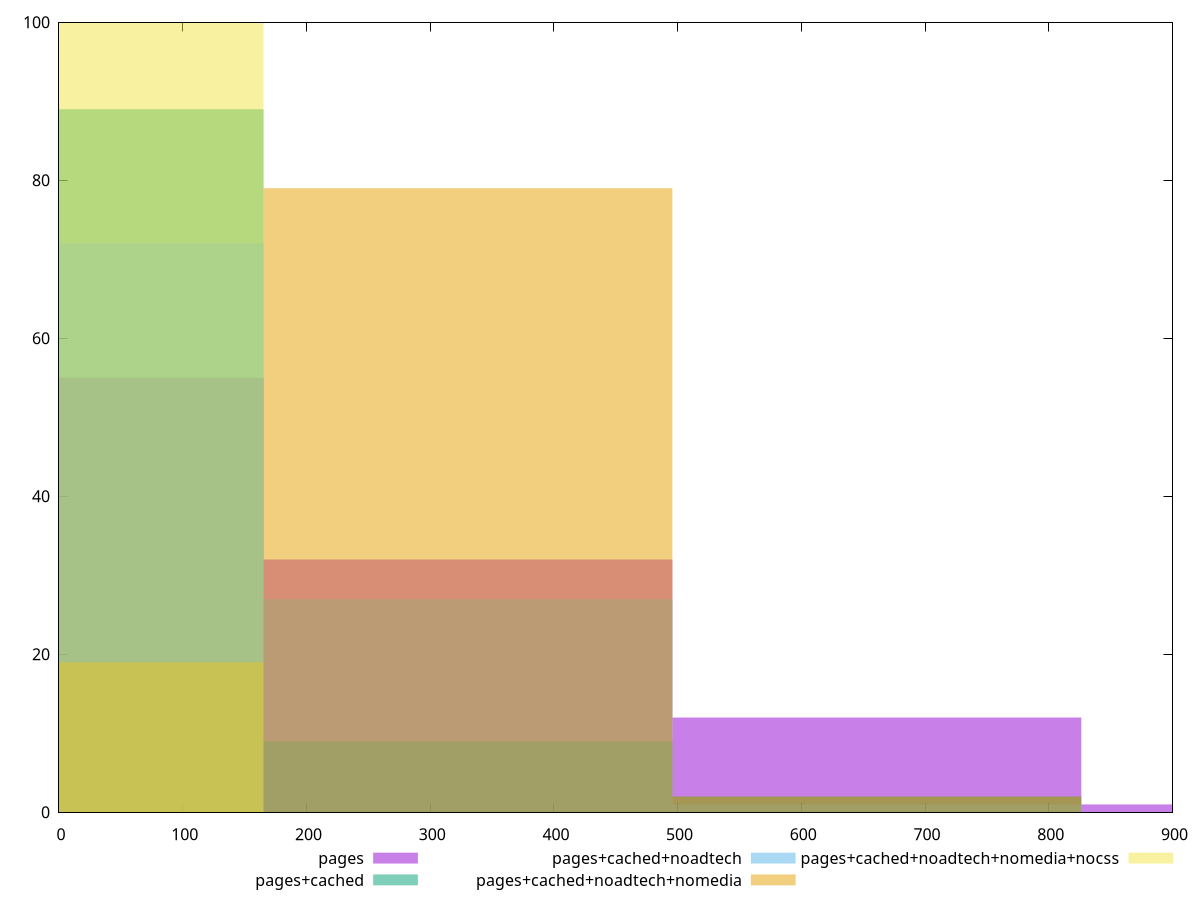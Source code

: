 reset

$pages <<EOF
0 55
330.5120775992799 32
661.0241551985598 12
991.5362327978397 1
EOF

$pagesCached <<EOF
0 89
661.0241551985598 2
330.5120775992799 9
EOF

$pagesCachedNoadtech <<EOF
330.5120775992799 27
0 72
661.0241551985598 1
EOF

$pagesCachedNoadtechNomedia <<EOF
330.5120775992799 79
0 19
661.0241551985598 2
EOF

$pagesCachedNoadtechNomediaNocss <<EOF
0 100
EOF

set key outside below
set boxwidth 330.5120775992799
set xrange [0:900]
set yrange [0:100]
set trange [0:100]
set style fill transparent solid 0.5 noborder
set terminal svg size 640, 530 enhanced background rgb 'white'
set output "report_00015_2021-02-09T16-11-33.973Z/unused-css-rules/comparison/histogram/all_raw.svg"

plot $pages title "pages" with boxes, \
     $pagesCached title "pages+cached" with boxes, \
     $pagesCachedNoadtech title "pages+cached+noadtech" with boxes, \
     $pagesCachedNoadtechNomedia title "pages+cached+noadtech+nomedia" with boxes, \
     $pagesCachedNoadtechNomediaNocss title "pages+cached+noadtech+nomedia+nocss" with boxes

reset
